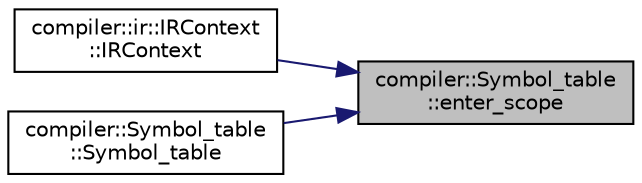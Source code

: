 digraph "compiler::Symbol_table::enter_scope"
{
 // LATEX_PDF_SIZE
  edge [fontname="Helvetica",fontsize="10",labelfontname="Helvetica",labelfontsize="10"];
  node [fontname="Helvetica",fontsize="10",shape=record];
  rankdir="RL";
  Node1 [label="compiler::Symbol_table\l::enter_scope",height=0.2,width=0.4,color="black", fillcolor="grey75", style="filled", fontcolor="black",tooltip="Called when a scope is entered."];
  Node1 -> Node2 [dir="back",color="midnightblue",fontsize="10",style="solid",fontname="Helvetica"];
  Node2 [label="compiler::ir::IRContext\l::IRContext",height=0.2,width=0.4,color="black", fillcolor="white", style="filled",URL="$classcompiler_1_1ir_1_1_i_r_context.html#ae739d94aa93631c45009d3ff5dc320ef",tooltip="Construct a new IRContext object. It will also create a global context?"];
  Node1 -> Node3 [dir="back",color="midnightblue",fontsize="10",style="solid",fontname="Helvetica"];
  Node3 [label="compiler::Symbol_table\l::Symbol_table",height=0.2,width=0.4,color="black", fillcolor="white", style="filled",URL="$classcompiler_1_1_symbol__table.html#a9b911791f4d8bc509a04ee3b1d6de0be",tooltip="Construct a new Symbol_table object. By default there is a global symbol table."];
}
